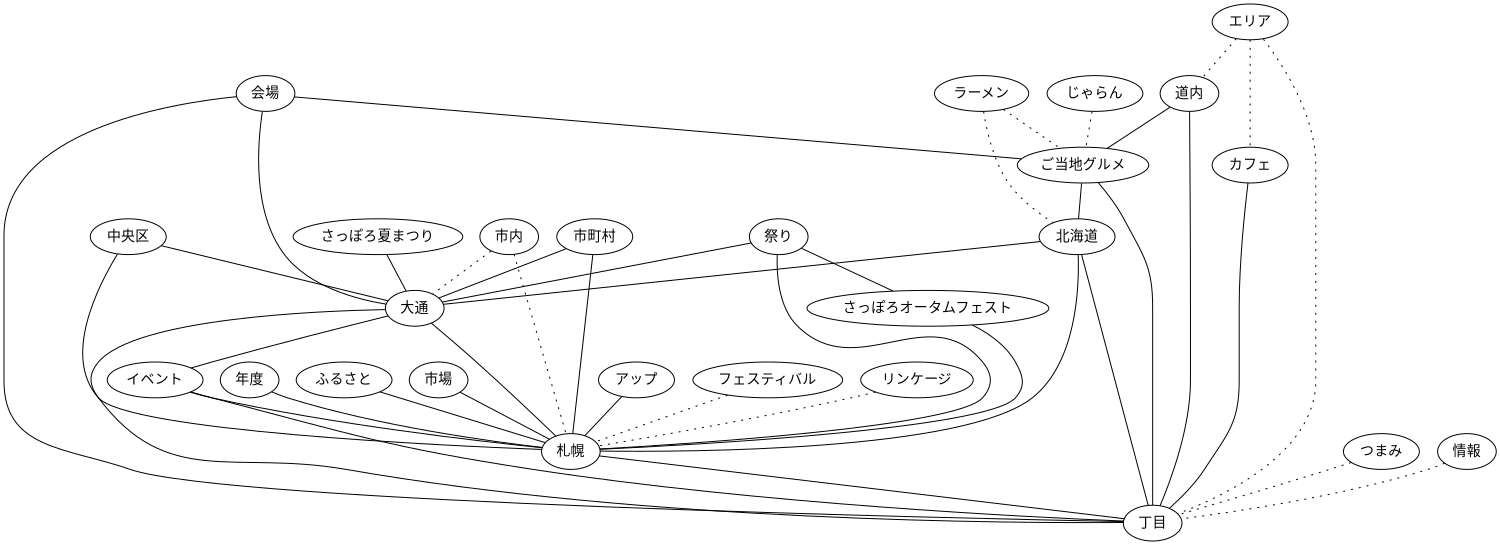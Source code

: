 graph keygraph {
graph [size="10,10"]
会場--大通
会場--ご当地グルメ
祭り--さっぽろオータムフェスト
市町村--大通
市町村--札幌
年度--札幌
北海道--丁目
ふるさと--札幌
市場--札幌
道内--ご当地グルメ
中央区--大通
イベント--丁目
アップ--札幌
北海道--大通
さっぽろ夏まつり--大通
カフェ--丁目
会場--丁目
ご当地グルメ--丁目
道内--丁目
祭り--大通
大通--イベント
中央区--札幌
祭り--札幌
ご当地グルメ--北海道
さっぽろオータムフェスト--札幌
北海道--札幌
札幌--丁目
大通--丁目
イベント--札幌
大通--札幌
エリア--カフェ[style="dotted"]
エリア--道内[style="dotted"]
市内--大通[style="dotted"]
つまみ--丁目[style="dotted"]
情報--丁目[style="dotted"]
フェスティバル--札幌[style="dotted"]
市内--札幌[style="dotted"]
ラーメン--北海道[style="dotted"]
リンケージ--札幌[style="dotted"]
エリア--丁目[style="dotted"]
じゃらん--ご当地グルメ[style="dotted"]
ラーメン--ご当地グルメ[style="dotted"]
}